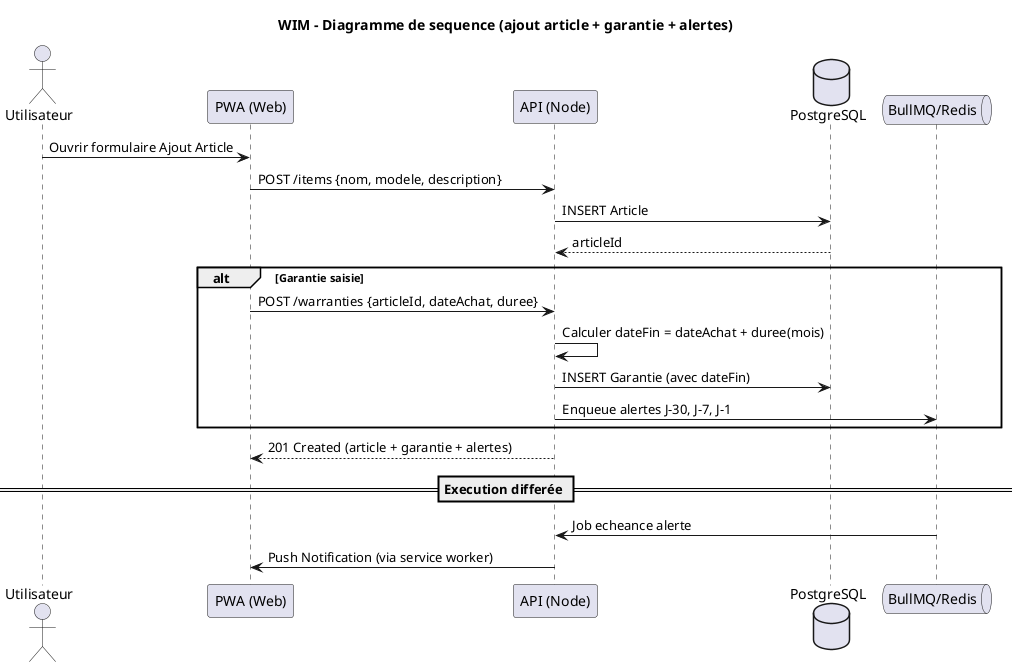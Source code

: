 @startuml
title WIM – Diagramme de sequence (ajout article + garantie + alertes)

actor Utilisateur as User
participant "PWA (Web)" as Web
participant "API (Node)" as API
database "PostgreSQL" as DB
queue "BullMQ/Redis" as Jobs

User -> Web : Ouvrir formulaire Ajout Article
Web -> API : POST /items {nom, modele, description}
API -> DB : INSERT Article
DB --> API : articleId

alt Garantie saisie
  Web -> API : POST /warranties {articleId, dateAchat, duree}
  API -> API : Calculer dateFin = dateAchat + duree(mois)
  API -> DB : INSERT Garantie (avec dateFin)
  API -> Jobs : Enqueue alertes J-30, J-7, J-1
end

API --> Web : 201 Created (article + garantie + alertes)

== Execution differée ==
Jobs -> API : Job echeance alerte
API -> Web : Push Notification (via service worker)

@enduml
